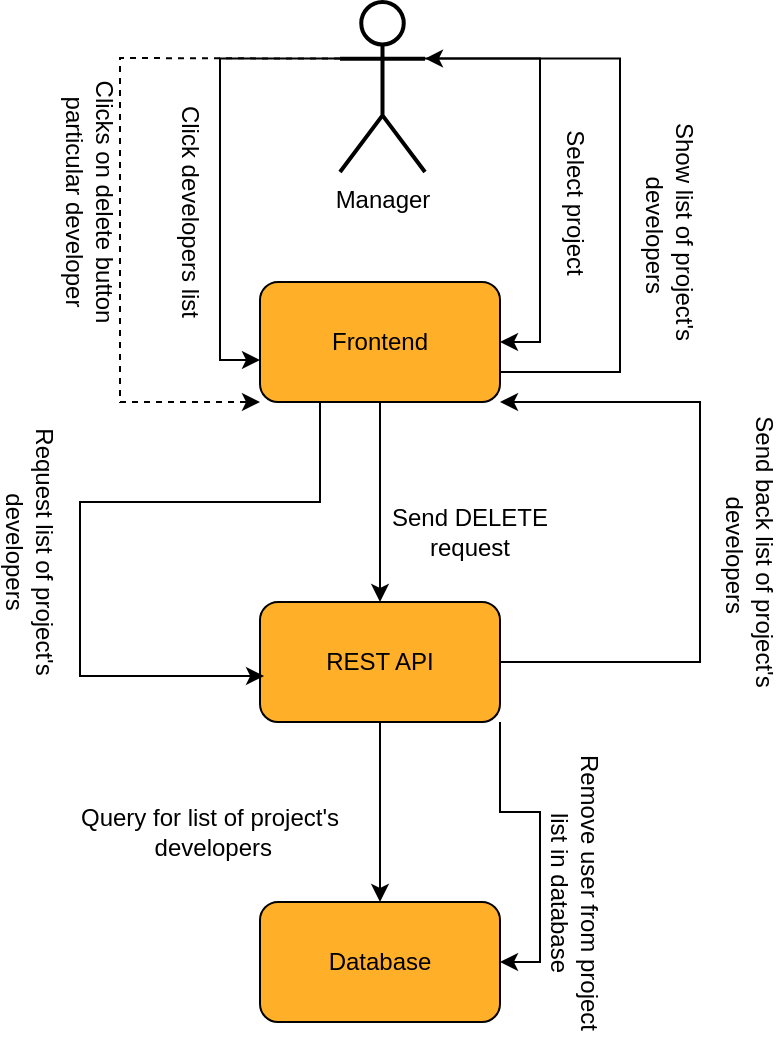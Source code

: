 <mxfile version="16.4.3" type="device"><diagram id="6zhvzYkgCJgWaa-C8Zsw" name="Page-1"><mxGraphModel dx="1480" dy="472" grid="1" gridSize="10" guides="1" tooltips="1" connect="1" arrows="1" fold="1" page="1" pageScale="1" pageWidth="850" pageHeight="1100" math="0" shadow="0"><root><mxCell id="0"/><mxCell id="1" parent="0"/><mxCell id="cVH0PqJ_mAe9mKtCRDbs-16" value="Select project" style="text;html=1;strokeColor=none;fillColor=none;align=center;verticalAlign=middle;whiteSpace=wrap;rounded=0;rotation=90;" parent="1" vertex="1"><mxGeometry x="-447.5" y="405" width="150" height="30" as="geometry"/></mxCell><mxCell id="cVH0PqJ_mAe9mKtCRDbs-18" value="Click developers list" style="text;html=1;strokeColor=none;fillColor=none;align=center;verticalAlign=middle;whiteSpace=wrap;rounded=0;rotation=90;" parent="1" vertex="1"><mxGeometry x="-640" y="410" width="150" height="30" as="geometry"/></mxCell><mxCell id="cVH0PqJ_mAe9mKtCRDbs-20" value="Request list of project's developers" style="text;html=1;strokeColor=none;fillColor=none;align=center;verticalAlign=middle;whiteSpace=wrap;rounded=0;rotation=90;" parent="1" vertex="1"><mxGeometry x="-720" y="580" width="150" height="30" as="geometry"/></mxCell><mxCell id="cVH0PqJ_mAe9mKtCRDbs-22" value="Query for list of&amp;nbsp;project's&lt;br&gt;&amp;nbsp;developers" style="text;html=1;strokeColor=none;fillColor=none;align=center;verticalAlign=middle;whiteSpace=wrap;rounded=0;" parent="1" vertex="1"><mxGeometry x="-630" y="720" width="150" height="30" as="geometry"/></mxCell><mxCell id="cVH0PqJ_mAe9mKtCRDbs-30" value="Clicks on delete button particular developer" style="text;html=1;strokeColor=none;fillColor=none;align=center;verticalAlign=middle;whiteSpace=wrap;rounded=0;rotation=90;" parent="1" vertex="1"><mxGeometry x="-690" y="405" width="150" height="30" as="geometry"/></mxCell><mxCell id="cVH0PqJ_mAe9mKtCRDbs-32" value="Send DELETE request" style="text;html=1;strokeColor=none;fillColor=none;align=center;verticalAlign=middle;whiteSpace=wrap;rounded=0;" parent="1" vertex="1"><mxGeometry x="-480" y="570" width="110" height="30" as="geometry"/></mxCell><mxCell id="cVH0PqJ_mAe9mKtCRDbs-34" value="Remove user from project list in database" style="text;html=1;strokeColor=none;fillColor=none;align=center;verticalAlign=middle;whiteSpace=wrap;rounded=0;rotation=90;" parent="1" vertex="1"><mxGeometry x="-447.5" y="750" width="150" height="30" as="geometry"/></mxCell><mxCell id="qUx2zb7Q85d1dtJBhzyp-1" value="" style="group;fontSize=12;" vertex="1" connectable="0" parent="1"><mxGeometry x="-530" y="460" width="120" height="60" as="geometry"/></mxCell><mxCell id="qUx2zb7Q85d1dtJBhzyp-2" value="" style="rounded=1;whiteSpace=wrap;html=1;fillColor=#FFAF28;fontSize=12;" vertex="1" parent="qUx2zb7Q85d1dtJBhzyp-1"><mxGeometry width="120" height="60" as="geometry"/></mxCell><mxCell id="qUx2zb7Q85d1dtJBhzyp-3" value="&lt;font style=&quot;font-size: 12px;&quot;&gt;Frontend&lt;/font&gt;" style="text;html=1;strokeColor=none;fillColor=none;align=center;verticalAlign=middle;whiteSpace=wrap;rounded=0;fontSize=12;" vertex="1" parent="qUx2zb7Q85d1dtJBhzyp-1"><mxGeometry x="30" y="15" width="60" height="30" as="geometry"/></mxCell><mxCell id="qUx2zb7Q85d1dtJBhzyp-4" value="" style="group;fontSize=12;" vertex="1" connectable="0" parent="1"><mxGeometry x="-530" y="620" width="120" height="60" as="geometry"/></mxCell><mxCell id="qUx2zb7Q85d1dtJBhzyp-5" value="" style="rounded=1;whiteSpace=wrap;html=1;fillColor=#FFAF28;fontSize=12;" vertex="1" parent="qUx2zb7Q85d1dtJBhzyp-4"><mxGeometry width="120" height="60" as="geometry"/></mxCell><mxCell id="qUx2zb7Q85d1dtJBhzyp-6" value="&lt;font style=&quot;font-size: 12px;&quot;&gt;REST API&lt;/font&gt;" style="text;html=1;strokeColor=none;fillColor=none;align=center;verticalAlign=middle;whiteSpace=wrap;rounded=0;fontSize=12;" vertex="1" parent="qUx2zb7Q85d1dtJBhzyp-4"><mxGeometry x="30" y="15" width="60" height="30" as="geometry"/></mxCell><mxCell id="qUx2zb7Q85d1dtJBhzyp-7" style="edgeStyle=orthogonalEdgeStyle;rounded=0;orthogonalLoop=1;jettySize=auto;html=1;exitX=1;exitY=0.333;exitDx=0;exitDy=0;exitPerimeter=0;" edge="1" parent="1" source="qUx2zb7Q85d1dtJBhzyp-9"><mxGeometry relative="1" as="geometry"><mxPoint x="-410" y="490" as="targetPoint"/><Array as="points"><mxPoint x="-390" y="348"/><mxPoint x="-390" y="490"/></Array></mxGeometry></mxCell><mxCell id="qUx2zb7Q85d1dtJBhzyp-8" style="edgeStyle=orthogonalEdgeStyle;rounded=0;orthogonalLoop=1;jettySize=auto;html=1;exitX=0;exitY=0.333;exitDx=0;exitDy=0;exitPerimeter=0;entryX=0;entryY=0.65;entryDx=0;entryDy=0;entryPerimeter=0;" edge="1" parent="1" source="qUx2zb7Q85d1dtJBhzyp-9" target="qUx2zb7Q85d1dtJBhzyp-2"><mxGeometry relative="1" as="geometry"/></mxCell><mxCell id="qUx2zb7Q85d1dtJBhzyp-9" value="Manager" style="shape=umlActor;verticalLabelPosition=bottom;verticalAlign=top;html=1;outlineConnect=0;rounded=1;strokeWidth=2;fontSize=12;" vertex="1" parent="1"><mxGeometry x="-490" y="320" width="42.5" height="85" as="geometry"/></mxCell><mxCell id="qUx2zb7Q85d1dtJBhzyp-10" value="" style="group;fontSize=12;" vertex="1" connectable="0" parent="1"><mxGeometry x="-530" y="770" width="120" height="60" as="geometry"/></mxCell><mxCell id="qUx2zb7Q85d1dtJBhzyp-11" value="" style="rounded=1;whiteSpace=wrap;html=1;fillColor=#FFAF28;fontSize=12;" vertex="1" parent="qUx2zb7Q85d1dtJBhzyp-10"><mxGeometry width="120" height="60" as="geometry"/></mxCell><mxCell id="qUx2zb7Q85d1dtJBhzyp-12" value="&lt;font style=&quot;font-size: 12px&quot;&gt;Database&lt;/font&gt;" style="text;html=1;strokeColor=none;fillColor=none;align=center;verticalAlign=middle;whiteSpace=wrap;rounded=0;fontSize=12;" vertex="1" parent="qUx2zb7Q85d1dtJBhzyp-10"><mxGeometry x="30" y="15" width="60" height="30" as="geometry"/></mxCell><mxCell id="qUx2zb7Q85d1dtJBhzyp-19" style="edgeStyle=orthogonalEdgeStyle;rounded=0;orthogonalLoop=1;jettySize=auto;html=1;exitX=1;exitY=0.75;exitDx=0;exitDy=0;entryX=1;entryY=0.333;entryDx=0;entryDy=0;entryPerimeter=0;" edge="1" parent="1" source="qUx2zb7Q85d1dtJBhzyp-2" target="qUx2zb7Q85d1dtJBhzyp-9"><mxGeometry relative="1" as="geometry"><Array as="points"><mxPoint x="-350" y="505"/><mxPoint x="-350" y="348"/></Array></mxGeometry></mxCell><mxCell id="qUx2zb7Q85d1dtJBhzyp-20" value="" style="endArrow=classic;html=1;rounded=0;dashed=1;entryX=0;entryY=1;entryDx=0;entryDy=0;exitX=0;exitY=0.333;exitDx=0;exitDy=0;exitPerimeter=0;" edge="1" parent="1" source="qUx2zb7Q85d1dtJBhzyp-9" target="qUx2zb7Q85d1dtJBhzyp-2"><mxGeometry width="50" height="50" relative="1" as="geometry"><mxPoint x="-390" y="634.5" as="sourcePoint"/><mxPoint x="-220" y="634.5" as="targetPoint"/><Array as="points"><mxPoint x="-600" y="348"/><mxPoint x="-600" y="520"/></Array></mxGeometry></mxCell><mxCell id="qUx2zb7Q85d1dtJBhzyp-23" style="edgeStyle=orthogonalEdgeStyle;rounded=0;orthogonalLoop=1;jettySize=auto;html=1;exitX=0.5;exitY=1;exitDx=0;exitDy=0;entryX=0.5;entryY=0;entryDx=0;entryDy=0;" edge="1" parent="1" source="qUx2zb7Q85d1dtJBhzyp-2" target="qUx2zb7Q85d1dtJBhzyp-5"><mxGeometry relative="1" as="geometry"/></mxCell><mxCell id="qUx2zb7Q85d1dtJBhzyp-24" style="edgeStyle=orthogonalEdgeStyle;rounded=0;orthogonalLoop=1;jettySize=auto;html=1;exitX=1;exitY=0.5;exitDx=0;exitDy=0;entryX=1;entryY=1;entryDx=0;entryDy=0;" edge="1" parent="1" source="qUx2zb7Q85d1dtJBhzyp-5" target="qUx2zb7Q85d1dtJBhzyp-2"><mxGeometry relative="1" as="geometry"><Array as="points"><mxPoint x="-310" y="650"/><mxPoint x="-310" y="520"/></Array></mxGeometry></mxCell><mxCell id="qUx2zb7Q85d1dtJBhzyp-25" style="edgeStyle=orthogonalEdgeStyle;rounded=0;orthogonalLoop=1;jettySize=auto;html=1;exitX=0.25;exitY=1;exitDx=0;exitDy=0;entryX=0.017;entryY=0.617;entryDx=0;entryDy=0;entryPerimeter=0;" edge="1" parent="1" source="qUx2zb7Q85d1dtJBhzyp-2" target="qUx2zb7Q85d1dtJBhzyp-5"><mxGeometry relative="1" as="geometry"><Array as="points"><mxPoint x="-500" y="570"/><mxPoint x="-620" y="570"/><mxPoint x="-620" y="657"/></Array></mxGeometry></mxCell><mxCell id="qUx2zb7Q85d1dtJBhzyp-26" style="edgeStyle=orthogonalEdgeStyle;rounded=0;orthogonalLoop=1;jettySize=auto;html=1;exitX=0.5;exitY=1;exitDx=0;exitDy=0;entryX=0.5;entryY=0;entryDx=0;entryDy=0;" edge="1" parent="1" source="qUx2zb7Q85d1dtJBhzyp-5" target="qUx2zb7Q85d1dtJBhzyp-11"><mxGeometry relative="1" as="geometry"/></mxCell><mxCell id="qUx2zb7Q85d1dtJBhzyp-27" style="edgeStyle=orthogonalEdgeStyle;rounded=0;orthogonalLoop=1;jettySize=auto;html=1;exitX=1;exitY=1;exitDx=0;exitDy=0;entryX=1;entryY=0.5;entryDx=0;entryDy=0;" edge="1" parent="1" source="qUx2zb7Q85d1dtJBhzyp-5" target="qUx2zb7Q85d1dtJBhzyp-11"><mxGeometry relative="1" as="geometry"/></mxCell><mxCell id="cVH0PqJ_mAe9mKtCRDbs-28" value="Show list of&amp;nbsp;project's&lt;br&gt;&amp;nbsp;developers" style="text;html=1;strokeColor=none;fillColor=none;align=center;verticalAlign=middle;whiteSpace=wrap;rounded=0;rotation=90;" parent="1" vertex="1"><mxGeometry x="-400" y="420" width="150" height="30" as="geometry"/></mxCell><mxCell id="cVH0PqJ_mAe9mKtCRDbs-25" value="Send back list of&amp;nbsp;project's&lt;br&gt;&amp;nbsp;developers" style="text;html=1;strokeColor=none;fillColor=none;align=center;verticalAlign=middle;whiteSpace=wrap;rounded=0;rotation=90;" parent="1" vertex="1"><mxGeometry x="-360" y="580" width="150" height="30" as="geometry"/></mxCell></root></mxGraphModel></diagram></mxfile>